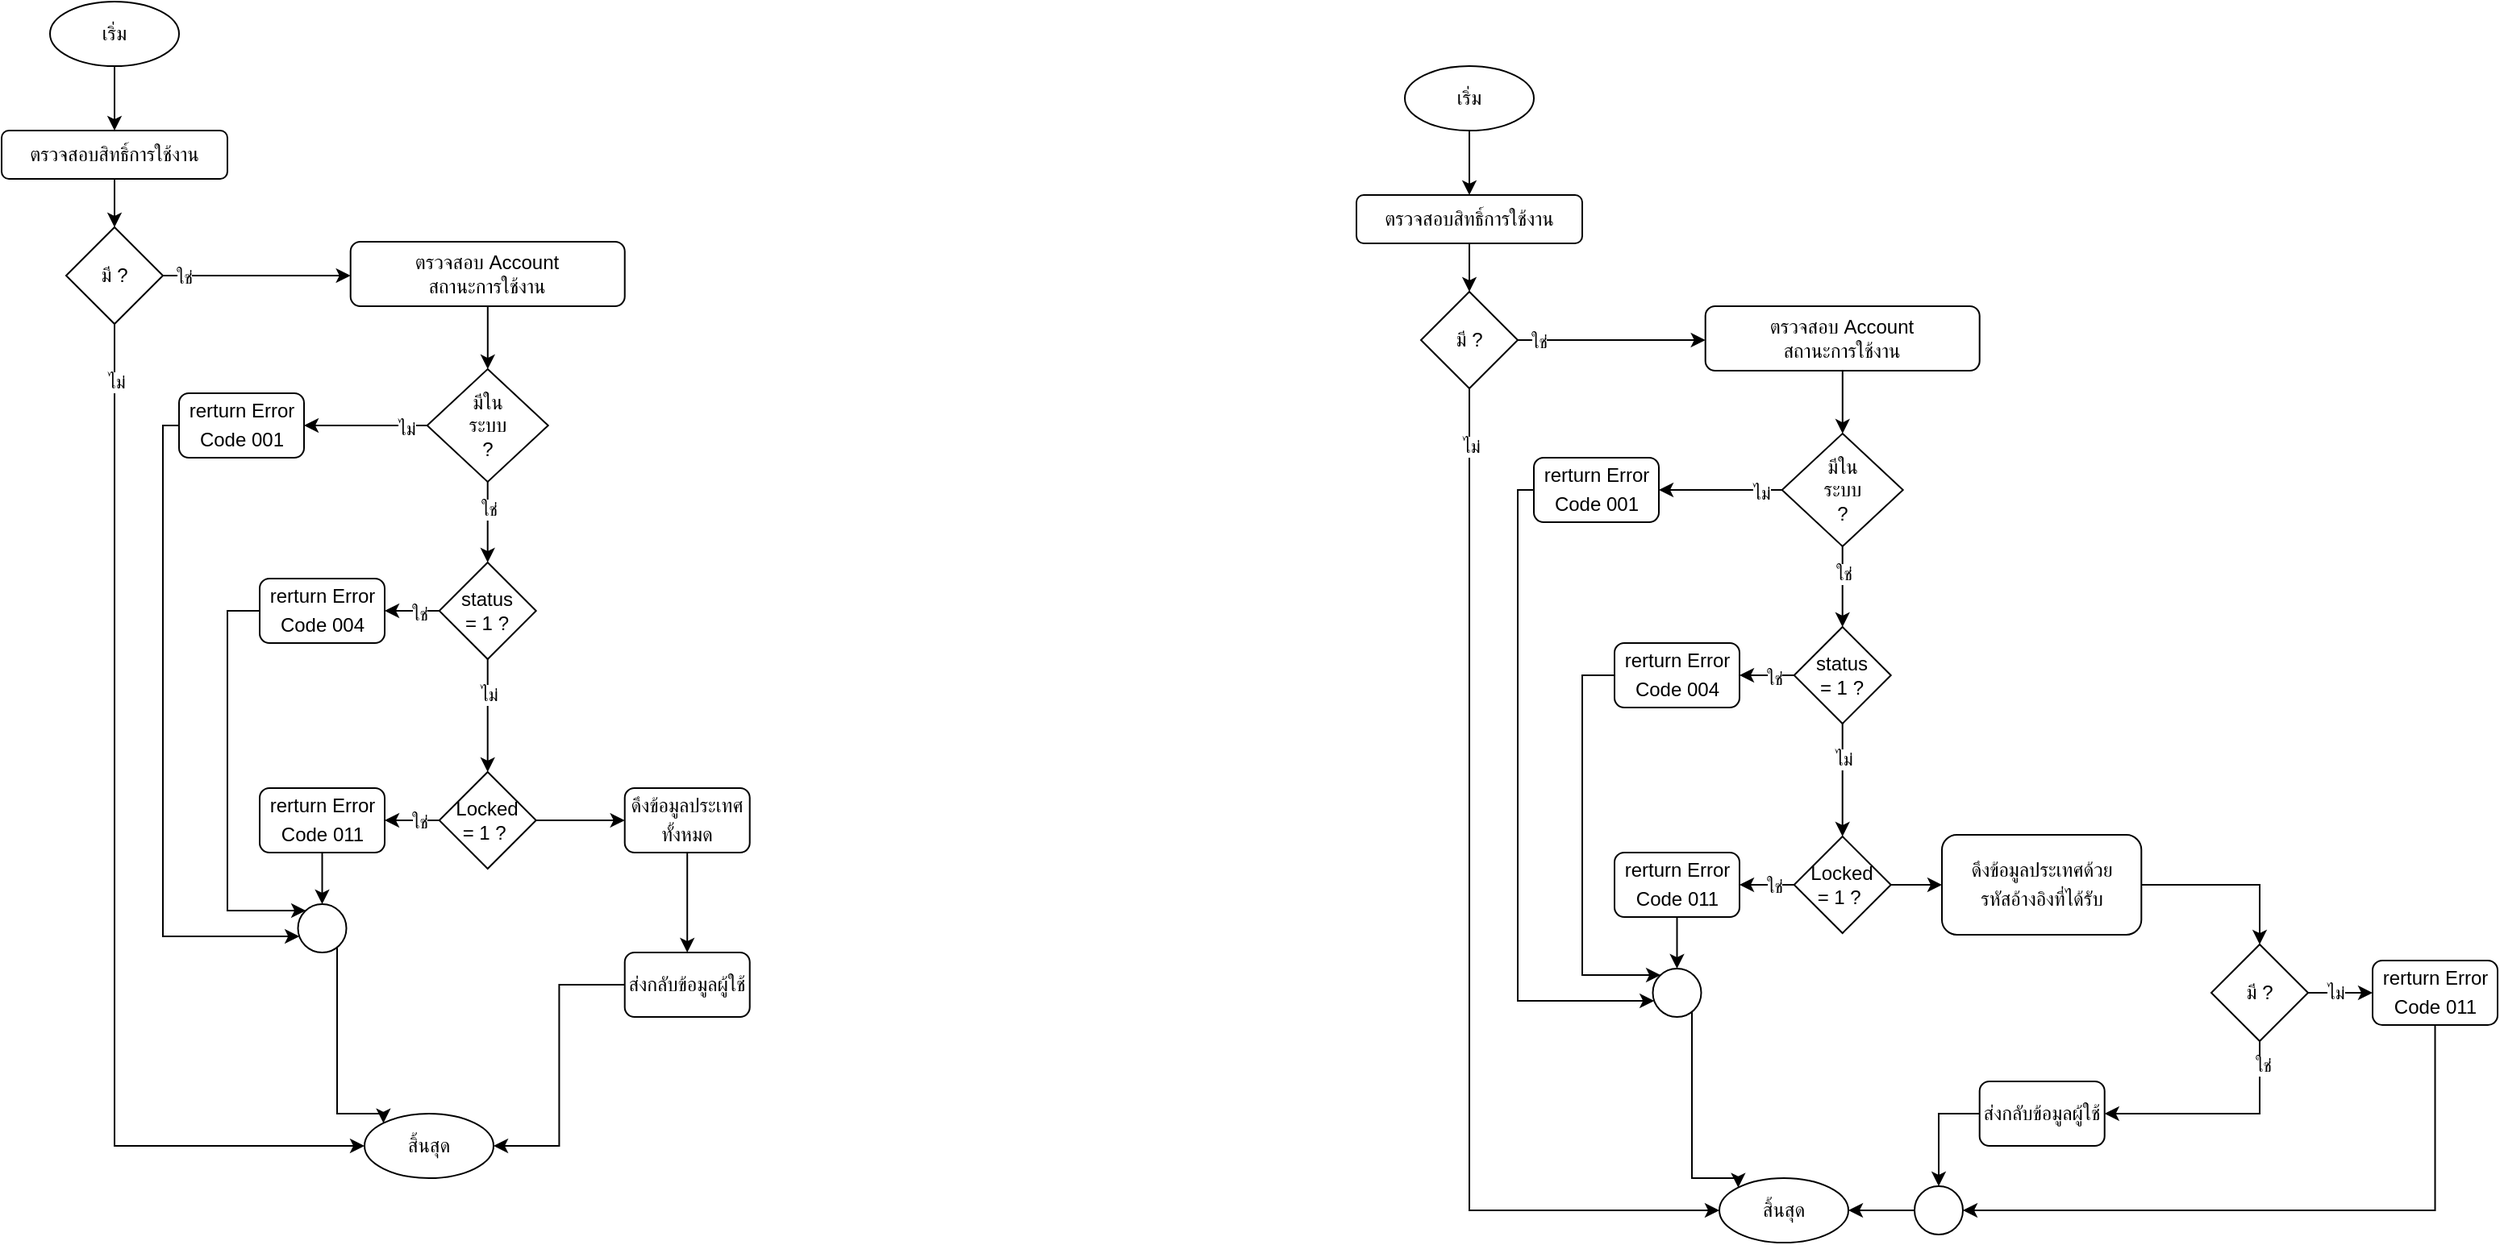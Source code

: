 <mxfile version="21.3.3" type="github">
  <diagram name="หน้า-1" id="7sXhP7ZqzX0lt-kFeuXz">
    <mxGraphModel dx="941" dy="824" grid="1" gridSize="10" guides="1" tooltips="1" connect="1" arrows="1" fold="1" page="1" pageScale="1" pageWidth="827" pageHeight="1169" math="0" shadow="0">
      <root>
        <mxCell id="0" />
        <mxCell id="1" parent="0" />
        <mxCell id="Af3XtyMXlbxBlgkmyVuq-3" value="" style="edgeStyle=orthogonalEdgeStyle;rounded=0;orthogonalLoop=1;jettySize=auto;html=1;" edge="1" parent="1" source="Af3XtyMXlbxBlgkmyVuq-1" target="Af3XtyMXlbxBlgkmyVuq-2">
          <mxGeometry relative="1" as="geometry" />
        </mxCell>
        <mxCell id="Af3XtyMXlbxBlgkmyVuq-1" value="เริ่ม" style="ellipse;whiteSpace=wrap;html=1;" vertex="1" parent="1">
          <mxGeometry x="70" y="40" width="80" height="40" as="geometry" />
        </mxCell>
        <mxCell id="Af3XtyMXlbxBlgkmyVuq-5" value="" style="edgeStyle=orthogonalEdgeStyle;rounded=0;orthogonalLoop=1;jettySize=auto;html=1;" edge="1" parent="1" source="Af3XtyMXlbxBlgkmyVuq-2" target="Af3XtyMXlbxBlgkmyVuq-4">
          <mxGeometry relative="1" as="geometry" />
        </mxCell>
        <mxCell id="Af3XtyMXlbxBlgkmyVuq-2" value="ตรวจสอบสิทธิ์การใช้งาน" style="rounded=1;whiteSpace=wrap;html=1;" vertex="1" parent="1">
          <mxGeometry x="40" y="120" width="140" height="30" as="geometry" />
        </mxCell>
        <mxCell id="Af3XtyMXlbxBlgkmyVuq-7" style="edgeStyle=orthogonalEdgeStyle;rounded=0;orthogonalLoop=1;jettySize=auto;html=1;entryX=0;entryY=0.5;entryDx=0;entryDy=0;" edge="1" parent="1" source="Af3XtyMXlbxBlgkmyVuq-4" target="Af3XtyMXlbxBlgkmyVuq-6">
          <mxGeometry relative="1" as="geometry">
            <Array as="points">
              <mxPoint x="110" y="750" />
            </Array>
          </mxGeometry>
        </mxCell>
        <mxCell id="Af3XtyMXlbxBlgkmyVuq-8" value="ไม่" style="edgeLabel;html=1;align=center;verticalAlign=middle;resizable=0;points=[];" vertex="1" connectable="0" parent="Af3XtyMXlbxBlgkmyVuq-7">
          <mxGeometry x="-0.892" y="1" relative="1" as="geometry">
            <mxPoint as="offset" />
          </mxGeometry>
        </mxCell>
        <mxCell id="Af3XtyMXlbxBlgkmyVuq-10" value="" style="edgeStyle=orthogonalEdgeStyle;rounded=0;orthogonalLoop=1;jettySize=auto;html=1;" edge="1" parent="1" source="Af3XtyMXlbxBlgkmyVuq-4" target="Af3XtyMXlbxBlgkmyVuq-9">
          <mxGeometry relative="1" as="geometry">
            <Array as="points">
              <mxPoint x="220" y="210" />
              <mxPoint x="220" y="210" />
            </Array>
          </mxGeometry>
        </mxCell>
        <mxCell id="Af3XtyMXlbxBlgkmyVuq-25" value="ใช่" style="edgeLabel;html=1;align=center;verticalAlign=middle;resizable=0;points=[];" vertex="1" connectable="0" parent="Af3XtyMXlbxBlgkmyVuq-10">
          <mxGeometry x="-0.78" y="-1" relative="1" as="geometry">
            <mxPoint as="offset" />
          </mxGeometry>
        </mxCell>
        <mxCell id="Af3XtyMXlbxBlgkmyVuq-4" value="มี ?" style="rhombus;whiteSpace=wrap;html=1;" vertex="1" parent="1">
          <mxGeometry x="80" y="180" width="60" height="60" as="geometry" />
        </mxCell>
        <mxCell id="Af3XtyMXlbxBlgkmyVuq-6" value="สิ้นสุด" style="ellipse;whiteSpace=wrap;html=1;" vertex="1" parent="1">
          <mxGeometry x="265" y="730" width="80" height="40" as="geometry" />
        </mxCell>
        <mxCell id="Af3XtyMXlbxBlgkmyVuq-14" value="" style="edgeStyle=orthogonalEdgeStyle;rounded=0;orthogonalLoop=1;jettySize=auto;html=1;" edge="1" parent="1" source="Af3XtyMXlbxBlgkmyVuq-9" target="Af3XtyMXlbxBlgkmyVuq-11">
          <mxGeometry relative="1" as="geometry" />
        </mxCell>
        <mxCell id="Af3XtyMXlbxBlgkmyVuq-9" value="ตรวจสอบ Account &lt;br&gt;สถานะการใช้งาน" style="rounded=1;whiteSpace=wrap;html=1;" vertex="1" parent="1">
          <mxGeometry x="256.35" y="189" width="170" height="40" as="geometry" />
        </mxCell>
        <mxCell id="Af3XtyMXlbxBlgkmyVuq-15" value="" style="edgeStyle=orthogonalEdgeStyle;rounded=0;orthogonalLoop=1;jettySize=auto;html=1;" edge="1" parent="1" source="Af3XtyMXlbxBlgkmyVuq-11" target="Af3XtyMXlbxBlgkmyVuq-12">
          <mxGeometry relative="1" as="geometry" />
        </mxCell>
        <mxCell id="Af3XtyMXlbxBlgkmyVuq-42" value="ใช่" style="edgeLabel;html=1;align=center;verticalAlign=middle;resizable=0;points=[];" vertex="1" connectable="0" parent="Af3XtyMXlbxBlgkmyVuq-15">
          <mxGeometry x="-0.325" y="2" relative="1" as="geometry">
            <mxPoint x="-2" as="offset" />
          </mxGeometry>
        </mxCell>
        <mxCell id="Af3XtyMXlbxBlgkmyVuq-27" style="edgeStyle=orthogonalEdgeStyle;rounded=0;orthogonalLoop=1;jettySize=auto;html=1;" edge="1" parent="1" source="Af3XtyMXlbxBlgkmyVuq-11" target="Af3XtyMXlbxBlgkmyVuq-31">
          <mxGeometry relative="1" as="geometry">
            <mxPoint x="240.1" y="408" as="targetPoint" />
          </mxGeometry>
        </mxCell>
        <mxCell id="Af3XtyMXlbxBlgkmyVuq-41" value="ไม่" style="edgeLabel;html=1;align=center;verticalAlign=middle;resizable=0;points=[];" vertex="1" connectable="0" parent="Af3XtyMXlbxBlgkmyVuq-27">
          <mxGeometry x="-0.657" y="2" relative="1" as="geometry">
            <mxPoint as="offset" />
          </mxGeometry>
        </mxCell>
        <mxCell id="Af3XtyMXlbxBlgkmyVuq-11" value="มีใน&lt;br&gt;ระบบ &lt;br&gt;?" style="rhombus;whiteSpace=wrap;html=1;" vertex="1" parent="1">
          <mxGeometry x="303.85" y="268" width="75" height="70" as="geometry" />
        </mxCell>
        <mxCell id="Af3XtyMXlbxBlgkmyVuq-16" value="" style="edgeStyle=orthogonalEdgeStyle;rounded=0;orthogonalLoop=1;jettySize=auto;html=1;" edge="1" parent="1" source="Af3XtyMXlbxBlgkmyVuq-12" target="Af3XtyMXlbxBlgkmyVuq-13">
          <mxGeometry relative="1" as="geometry" />
        </mxCell>
        <mxCell id="Af3XtyMXlbxBlgkmyVuq-44" value="ไม่" style="edgeLabel;html=1;align=center;verticalAlign=middle;resizable=0;points=[];" vertex="1" connectable="0" parent="Af3XtyMXlbxBlgkmyVuq-16">
          <mxGeometry x="-0.374" relative="1" as="geometry">
            <mxPoint as="offset" />
          </mxGeometry>
        </mxCell>
        <mxCell id="Af3XtyMXlbxBlgkmyVuq-48" value="" style="edgeStyle=orthogonalEdgeStyle;rounded=0;orthogonalLoop=1;jettySize=auto;html=1;" edge="1" parent="1" source="Af3XtyMXlbxBlgkmyVuq-12" target="Af3XtyMXlbxBlgkmyVuq-47">
          <mxGeometry relative="1" as="geometry" />
        </mxCell>
        <mxCell id="Af3XtyMXlbxBlgkmyVuq-54" value="ใช่" style="edgeLabel;html=1;align=center;verticalAlign=middle;resizable=0;points=[];" vertex="1" connectable="0" parent="Af3XtyMXlbxBlgkmyVuq-48">
          <mxGeometry x="-0.461" y="2" relative="1" as="geometry">
            <mxPoint as="offset" />
          </mxGeometry>
        </mxCell>
        <mxCell id="Af3XtyMXlbxBlgkmyVuq-12" value="status&lt;br style=&quot;border-color: var(--border-color);&quot;&gt;= 1 ?" style="rhombus;whiteSpace=wrap;html=1;" vertex="1" parent="1">
          <mxGeometry x="311.35" y="388" width="60" height="60" as="geometry" />
        </mxCell>
        <mxCell id="Af3XtyMXlbxBlgkmyVuq-49" value="" style="edgeStyle=orthogonalEdgeStyle;rounded=0;orthogonalLoop=1;jettySize=auto;html=1;" edge="1" parent="1" source="Af3XtyMXlbxBlgkmyVuq-13" target="Af3XtyMXlbxBlgkmyVuq-37">
          <mxGeometry relative="1" as="geometry" />
        </mxCell>
        <mxCell id="Af3XtyMXlbxBlgkmyVuq-53" value="ใช่" style="edgeLabel;html=1;align=center;verticalAlign=middle;resizable=0;points=[];" vertex="1" connectable="0" parent="Af3XtyMXlbxBlgkmyVuq-49">
          <mxGeometry x="-0.461" y="1" relative="1" as="geometry">
            <mxPoint as="offset" />
          </mxGeometry>
        </mxCell>
        <mxCell id="Af3XtyMXlbxBlgkmyVuq-61" value="" style="edgeStyle=orthogonalEdgeStyle;rounded=0;orthogonalLoop=1;jettySize=auto;html=1;" edge="1" parent="1" source="Af3XtyMXlbxBlgkmyVuq-13" target="Af3XtyMXlbxBlgkmyVuq-55">
          <mxGeometry relative="1" as="geometry" />
        </mxCell>
        <mxCell id="Af3XtyMXlbxBlgkmyVuq-13" value="Locked&lt;br style=&quot;border-color: var(--border-color);&quot;&gt;= 1 ?&amp;nbsp;" style="rhombus;whiteSpace=wrap;html=1;" vertex="1" parent="1">
          <mxGeometry x="311.35" y="518" width="60" height="60" as="geometry" />
        </mxCell>
        <mxCell id="Af3XtyMXlbxBlgkmyVuq-34" style="edgeStyle=orthogonalEdgeStyle;rounded=0;orthogonalLoop=1;jettySize=auto;html=1;entryX=0;entryY=0;entryDx=0;entryDy=0;" edge="1" parent="1" source="Af3XtyMXlbxBlgkmyVuq-19" target="Af3XtyMXlbxBlgkmyVuq-6">
          <mxGeometry relative="1" as="geometry">
            <Array as="points">
              <mxPoint x="248" y="730" />
              <mxPoint x="277" y="730" />
            </Array>
          </mxGeometry>
        </mxCell>
        <mxCell id="Af3XtyMXlbxBlgkmyVuq-19" value="" style="ellipse;whiteSpace=wrap;html=1;aspect=fixed;" vertex="1" parent="1">
          <mxGeometry x="223.75" y="600" width="30" height="30" as="geometry" />
        </mxCell>
        <mxCell id="Af3XtyMXlbxBlgkmyVuq-32" style="edgeStyle=orthogonalEdgeStyle;rounded=0;orthogonalLoop=1;jettySize=auto;html=1;" edge="1" parent="1" source="Af3XtyMXlbxBlgkmyVuq-31" target="Af3XtyMXlbxBlgkmyVuq-19">
          <mxGeometry relative="1" as="geometry">
            <Array as="points">
              <mxPoint x="140" y="303" />
              <mxPoint x="140" y="620" />
            </Array>
          </mxGeometry>
        </mxCell>
        <mxCell id="Af3XtyMXlbxBlgkmyVuq-31" value="rerturn Error Code&amp;nbsp;001&lt;span style=&quot;font-size: medium; text-align: start;&quot;&gt;&lt;/span&gt;" style="rounded=1;whiteSpace=wrap;html=1;" vertex="1" parent="1">
          <mxGeometry x="150" y="283" width="77.5" height="40" as="geometry" />
        </mxCell>
        <mxCell id="Af3XtyMXlbxBlgkmyVuq-51" style="edgeStyle=orthogonalEdgeStyle;rounded=0;orthogonalLoop=1;jettySize=auto;html=1;entryX=0.5;entryY=0;entryDx=0;entryDy=0;" edge="1" parent="1" source="Af3XtyMXlbxBlgkmyVuq-37" target="Af3XtyMXlbxBlgkmyVuq-19">
          <mxGeometry relative="1" as="geometry" />
        </mxCell>
        <mxCell id="Af3XtyMXlbxBlgkmyVuq-37" value="rerturn Error Code&amp;nbsp;011&lt;span style=&quot;font-size: medium; text-align: start;&quot;&gt;&lt;/span&gt;" style="rounded=1;whiteSpace=wrap;html=1;" vertex="1" parent="1">
          <mxGeometry x="200.0" y="528" width="77.5" height="40" as="geometry" />
        </mxCell>
        <mxCell id="Af3XtyMXlbxBlgkmyVuq-50" style="edgeStyle=orthogonalEdgeStyle;rounded=0;orthogonalLoop=1;jettySize=auto;html=1;" edge="1" parent="1" source="Af3XtyMXlbxBlgkmyVuq-47" target="Af3XtyMXlbxBlgkmyVuq-19">
          <mxGeometry relative="1" as="geometry">
            <mxPoint x="240" y="610" as="targetPoint" />
            <Array as="points">
              <mxPoint x="180" y="418" />
              <mxPoint x="180" y="604" />
            </Array>
          </mxGeometry>
        </mxCell>
        <mxCell id="Af3XtyMXlbxBlgkmyVuq-47" value="rerturn Error Code&amp;nbsp;004&lt;span style=&quot;font-size: medium; text-align: start;&quot;&gt;&lt;/span&gt;" style="rounded=1;whiteSpace=wrap;html=1;" vertex="1" parent="1">
          <mxGeometry x="200.0" y="398" width="77.5" height="40" as="geometry" />
        </mxCell>
        <mxCell id="Af3XtyMXlbxBlgkmyVuq-60" value="" style="edgeStyle=orthogonalEdgeStyle;rounded=0;orthogonalLoop=1;jettySize=auto;html=1;" edge="1" parent="1" source="Af3XtyMXlbxBlgkmyVuq-55" target="Af3XtyMXlbxBlgkmyVuq-58">
          <mxGeometry relative="1" as="geometry" />
        </mxCell>
        <mxCell id="Af3XtyMXlbxBlgkmyVuq-55" value="ดึงข้อมูลประเทศทั้งหมด&lt;span style=&quot;font-size: medium; text-align: start;&quot;&gt;&lt;/span&gt;" style="rounded=1;whiteSpace=wrap;html=1;" vertex="1" parent="1">
          <mxGeometry x="426.35" y="528" width="77.5" height="40" as="geometry" />
        </mxCell>
        <mxCell id="Af3XtyMXlbxBlgkmyVuq-59" style="edgeStyle=orthogonalEdgeStyle;rounded=0;orthogonalLoop=1;jettySize=auto;html=1;entryX=1;entryY=0.5;entryDx=0;entryDy=0;" edge="1" parent="1" source="Af3XtyMXlbxBlgkmyVuq-58" target="Af3XtyMXlbxBlgkmyVuq-6">
          <mxGeometry relative="1" as="geometry" />
        </mxCell>
        <mxCell id="Af3XtyMXlbxBlgkmyVuq-58" value="ส่งกลับข้อมูลผู้ใช้" style="rounded=1;whiteSpace=wrap;html=1;" vertex="1" parent="1">
          <mxGeometry x="426.35" y="630" width="77.5" height="40" as="geometry" />
        </mxCell>
        <mxCell id="Af3XtyMXlbxBlgkmyVuq-106" value="เริ่ม" style="ellipse;whiteSpace=wrap;html=1;" vertex="1" parent="1">
          <mxGeometry x="910" y="80" width="80" height="40" as="geometry" />
        </mxCell>
        <mxCell id="Af3XtyMXlbxBlgkmyVuq-108" value="ตรวจสอบสิทธิ์การใช้งาน" style="rounded=1;whiteSpace=wrap;html=1;" vertex="1" parent="1">
          <mxGeometry x="880" y="160" width="140" height="30" as="geometry" />
        </mxCell>
        <mxCell id="Af3XtyMXlbxBlgkmyVuq-105" value="" style="edgeStyle=orthogonalEdgeStyle;rounded=0;orthogonalLoop=1;jettySize=auto;html=1;" edge="1" parent="1" source="Af3XtyMXlbxBlgkmyVuq-106" target="Af3XtyMXlbxBlgkmyVuq-108">
          <mxGeometry relative="1" as="geometry" />
        </mxCell>
        <mxCell id="Af3XtyMXlbxBlgkmyVuq-113" value="มี ?" style="rhombus;whiteSpace=wrap;html=1;" vertex="1" parent="1">
          <mxGeometry x="920" y="220" width="60" height="60" as="geometry" />
        </mxCell>
        <mxCell id="Af3XtyMXlbxBlgkmyVuq-107" value="" style="edgeStyle=orthogonalEdgeStyle;rounded=0;orthogonalLoop=1;jettySize=auto;html=1;" edge="1" parent="1" source="Af3XtyMXlbxBlgkmyVuq-108" target="Af3XtyMXlbxBlgkmyVuq-113">
          <mxGeometry relative="1" as="geometry" />
        </mxCell>
        <mxCell id="Af3XtyMXlbxBlgkmyVuq-114" value="สิ้นสุด" style="ellipse;whiteSpace=wrap;html=1;" vertex="1" parent="1">
          <mxGeometry x="1105" y="770" width="80" height="40" as="geometry" />
        </mxCell>
        <mxCell id="Af3XtyMXlbxBlgkmyVuq-109" style="edgeStyle=orthogonalEdgeStyle;rounded=0;orthogonalLoop=1;jettySize=auto;html=1;entryX=0;entryY=0.5;entryDx=0;entryDy=0;" edge="1" parent="1" source="Af3XtyMXlbxBlgkmyVuq-113" target="Af3XtyMXlbxBlgkmyVuq-114">
          <mxGeometry relative="1" as="geometry">
            <Array as="points">
              <mxPoint x="950" y="790" />
            </Array>
          </mxGeometry>
        </mxCell>
        <mxCell id="Af3XtyMXlbxBlgkmyVuq-110" value="ไม่" style="edgeLabel;html=1;align=center;verticalAlign=middle;resizable=0;points=[];" vertex="1" connectable="0" parent="Af3XtyMXlbxBlgkmyVuq-109">
          <mxGeometry x="-0.892" y="1" relative="1" as="geometry">
            <mxPoint as="offset" />
          </mxGeometry>
        </mxCell>
        <mxCell id="Af3XtyMXlbxBlgkmyVuq-116" value="ตรวจสอบ Account &lt;br&gt;สถานะการใช้งาน" style="rounded=1;whiteSpace=wrap;html=1;" vertex="1" parent="1">
          <mxGeometry x="1096.35" y="229" width="170" height="40" as="geometry" />
        </mxCell>
        <mxCell id="Af3XtyMXlbxBlgkmyVuq-111" value="" style="edgeStyle=orthogonalEdgeStyle;rounded=0;orthogonalLoop=1;jettySize=auto;html=1;" edge="1" parent="1" source="Af3XtyMXlbxBlgkmyVuq-113" target="Af3XtyMXlbxBlgkmyVuq-116">
          <mxGeometry relative="1" as="geometry">
            <Array as="points">
              <mxPoint x="1060" y="250" />
              <mxPoint x="1060" y="250" />
            </Array>
          </mxGeometry>
        </mxCell>
        <mxCell id="Af3XtyMXlbxBlgkmyVuq-112" value="ใช่" style="edgeLabel;html=1;align=center;verticalAlign=middle;resizable=0;points=[];" vertex="1" connectable="0" parent="Af3XtyMXlbxBlgkmyVuq-111">
          <mxGeometry x="-0.78" y="-1" relative="1" as="geometry">
            <mxPoint as="offset" />
          </mxGeometry>
        </mxCell>
        <mxCell id="Af3XtyMXlbxBlgkmyVuq-121" value="มีใน&lt;br&gt;ระบบ &lt;br&gt;?" style="rhombus;whiteSpace=wrap;html=1;" vertex="1" parent="1">
          <mxGeometry x="1143.85" y="308" width="75" height="70" as="geometry" />
        </mxCell>
        <mxCell id="Af3XtyMXlbxBlgkmyVuq-115" value="" style="edgeStyle=orthogonalEdgeStyle;rounded=0;orthogonalLoop=1;jettySize=auto;html=1;" edge="1" parent="1" source="Af3XtyMXlbxBlgkmyVuq-116" target="Af3XtyMXlbxBlgkmyVuq-121">
          <mxGeometry relative="1" as="geometry" />
        </mxCell>
        <mxCell id="Af3XtyMXlbxBlgkmyVuq-126" value="status&lt;br style=&quot;border-color: var(--border-color);&quot;&gt;= 1 ?" style="rhombus;whiteSpace=wrap;html=1;" vertex="1" parent="1">
          <mxGeometry x="1151.35" y="428" width="60" height="60" as="geometry" />
        </mxCell>
        <mxCell id="Af3XtyMXlbxBlgkmyVuq-117" value="" style="edgeStyle=orthogonalEdgeStyle;rounded=0;orthogonalLoop=1;jettySize=auto;html=1;" edge="1" parent="1" source="Af3XtyMXlbxBlgkmyVuq-121" target="Af3XtyMXlbxBlgkmyVuq-126">
          <mxGeometry relative="1" as="geometry" />
        </mxCell>
        <mxCell id="Af3XtyMXlbxBlgkmyVuq-118" value="ใช่" style="edgeLabel;html=1;align=center;verticalAlign=middle;resizable=0;points=[];" vertex="1" connectable="0" parent="Af3XtyMXlbxBlgkmyVuq-117">
          <mxGeometry x="-0.325" y="2" relative="1" as="geometry">
            <mxPoint x="-2" as="offset" />
          </mxGeometry>
        </mxCell>
        <mxCell id="Af3XtyMXlbxBlgkmyVuq-130" value="Locked&lt;br style=&quot;border-color: var(--border-color);&quot;&gt;= 1 ?&amp;nbsp;" style="rhombus;whiteSpace=wrap;html=1;" vertex="1" parent="1">
          <mxGeometry x="1151.35" y="558" width="60" height="60" as="geometry" />
        </mxCell>
        <mxCell id="Af3XtyMXlbxBlgkmyVuq-122" value="" style="edgeStyle=orthogonalEdgeStyle;rounded=0;orthogonalLoop=1;jettySize=auto;html=1;" edge="1" parent="1" source="Af3XtyMXlbxBlgkmyVuq-126" target="Af3XtyMXlbxBlgkmyVuq-130">
          <mxGeometry relative="1" as="geometry" />
        </mxCell>
        <mxCell id="Af3XtyMXlbxBlgkmyVuq-123" value="ไม่" style="edgeLabel;html=1;align=center;verticalAlign=middle;resizable=0;points=[];" vertex="1" connectable="0" parent="Af3XtyMXlbxBlgkmyVuq-122">
          <mxGeometry x="-0.374" relative="1" as="geometry">
            <mxPoint as="offset" />
          </mxGeometry>
        </mxCell>
        <mxCell id="Af3XtyMXlbxBlgkmyVuq-131" style="edgeStyle=orthogonalEdgeStyle;rounded=0;orthogonalLoop=1;jettySize=auto;html=1;entryX=0;entryY=0;entryDx=0;entryDy=0;" edge="1" parent="1" source="Af3XtyMXlbxBlgkmyVuq-132" target="Af3XtyMXlbxBlgkmyVuq-114">
          <mxGeometry relative="1" as="geometry">
            <Array as="points">
              <mxPoint x="1088" y="770" />
              <mxPoint x="1117" y="770" />
            </Array>
          </mxGeometry>
        </mxCell>
        <mxCell id="Af3XtyMXlbxBlgkmyVuq-132" value="" style="ellipse;whiteSpace=wrap;html=1;aspect=fixed;" vertex="1" parent="1">
          <mxGeometry x="1063.75" y="640" width="30" height="30" as="geometry" />
        </mxCell>
        <mxCell id="Af3XtyMXlbxBlgkmyVuq-133" style="edgeStyle=orthogonalEdgeStyle;rounded=0;orthogonalLoop=1;jettySize=auto;html=1;" edge="1" parent="1" source="Af3XtyMXlbxBlgkmyVuq-134" target="Af3XtyMXlbxBlgkmyVuq-132">
          <mxGeometry relative="1" as="geometry">
            <Array as="points">
              <mxPoint x="980" y="343" />
              <mxPoint x="980" y="660" />
            </Array>
          </mxGeometry>
        </mxCell>
        <mxCell id="Af3XtyMXlbxBlgkmyVuq-134" value="rerturn Error Code&amp;nbsp;001&lt;span style=&quot;font-size: medium; text-align: start;&quot;&gt;&lt;/span&gt;" style="rounded=1;whiteSpace=wrap;html=1;" vertex="1" parent="1">
          <mxGeometry x="990" y="323" width="77.5" height="40" as="geometry" />
        </mxCell>
        <mxCell id="Af3XtyMXlbxBlgkmyVuq-119" style="edgeStyle=orthogonalEdgeStyle;rounded=0;orthogonalLoop=1;jettySize=auto;html=1;" edge="1" parent="1" source="Af3XtyMXlbxBlgkmyVuq-121" target="Af3XtyMXlbxBlgkmyVuq-134">
          <mxGeometry relative="1" as="geometry">
            <mxPoint x="1080.1" y="448" as="targetPoint" />
          </mxGeometry>
        </mxCell>
        <mxCell id="Af3XtyMXlbxBlgkmyVuq-120" value="ไม่" style="edgeLabel;html=1;align=center;verticalAlign=middle;resizable=0;points=[];" vertex="1" connectable="0" parent="Af3XtyMXlbxBlgkmyVuq-119">
          <mxGeometry x="-0.657" y="2" relative="1" as="geometry">
            <mxPoint as="offset" />
          </mxGeometry>
        </mxCell>
        <mxCell id="Af3XtyMXlbxBlgkmyVuq-135" style="edgeStyle=orthogonalEdgeStyle;rounded=0;orthogonalLoop=1;jettySize=auto;html=1;entryX=0.5;entryY=0;entryDx=0;entryDy=0;" edge="1" parent="1" source="Af3XtyMXlbxBlgkmyVuq-136" target="Af3XtyMXlbxBlgkmyVuq-132">
          <mxGeometry relative="1" as="geometry" />
        </mxCell>
        <mxCell id="Af3XtyMXlbxBlgkmyVuq-136" value="rerturn Error Code&amp;nbsp;011&lt;span style=&quot;font-size: medium; text-align: start;&quot;&gt;&lt;/span&gt;" style="rounded=1;whiteSpace=wrap;html=1;" vertex="1" parent="1">
          <mxGeometry x="1040" y="568" width="77.5" height="40" as="geometry" />
        </mxCell>
        <mxCell id="Af3XtyMXlbxBlgkmyVuq-127" value="" style="edgeStyle=orthogonalEdgeStyle;rounded=0;orthogonalLoop=1;jettySize=auto;html=1;" edge="1" parent="1" source="Af3XtyMXlbxBlgkmyVuq-130" target="Af3XtyMXlbxBlgkmyVuq-136">
          <mxGeometry relative="1" as="geometry" />
        </mxCell>
        <mxCell id="Af3XtyMXlbxBlgkmyVuq-128" value="ใช่" style="edgeLabel;html=1;align=center;verticalAlign=middle;resizable=0;points=[];" vertex="1" connectable="0" parent="Af3XtyMXlbxBlgkmyVuq-127">
          <mxGeometry x="-0.461" y="1" relative="1" as="geometry">
            <mxPoint as="offset" />
          </mxGeometry>
        </mxCell>
        <mxCell id="Af3XtyMXlbxBlgkmyVuq-137" style="edgeStyle=orthogonalEdgeStyle;rounded=0;orthogonalLoop=1;jettySize=auto;html=1;" edge="1" parent="1" source="Af3XtyMXlbxBlgkmyVuq-138" target="Af3XtyMXlbxBlgkmyVuq-132">
          <mxGeometry relative="1" as="geometry">
            <mxPoint x="1080" y="650" as="targetPoint" />
            <Array as="points">
              <mxPoint x="1020" y="458" />
              <mxPoint x="1020" y="644" />
            </Array>
          </mxGeometry>
        </mxCell>
        <mxCell id="Af3XtyMXlbxBlgkmyVuq-138" value="rerturn Error Code&amp;nbsp;004&lt;span style=&quot;font-size: medium; text-align: start;&quot;&gt;&lt;/span&gt;" style="rounded=1;whiteSpace=wrap;html=1;" vertex="1" parent="1">
          <mxGeometry x="1040" y="438" width="77.5" height="40" as="geometry" />
        </mxCell>
        <mxCell id="Af3XtyMXlbxBlgkmyVuq-124" value="" style="edgeStyle=orthogonalEdgeStyle;rounded=0;orthogonalLoop=1;jettySize=auto;html=1;" edge="1" parent="1" source="Af3XtyMXlbxBlgkmyVuq-126" target="Af3XtyMXlbxBlgkmyVuq-138">
          <mxGeometry relative="1" as="geometry" />
        </mxCell>
        <mxCell id="Af3XtyMXlbxBlgkmyVuq-125" value="ใช่" style="edgeLabel;html=1;align=center;verticalAlign=middle;resizable=0;points=[];" vertex="1" connectable="0" parent="Af3XtyMXlbxBlgkmyVuq-124">
          <mxGeometry x="-0.461" y="2" relative="1" as="geometry">
            <mxPoint as="offset" />
          </mxGeometry>
        </mxCell>
        <mxCell id="Af3XtyMXlbxBlgkmyVuq-140" value="ดึงข้อมูลประเทศด้วย&lt;br&gt;รหัสอ้างอิงที่ได้รับ&lt;span style=&quot;font-size: medium; text-align: start;&quot;&gt;&lt;/span&gt;" style="rounded=1;whiteSpace=wrap;html=1;" vertex="1" parent="1">
          <mxGeometry x="1243" y="557" width="123.65" height="62" as="geometry" />
        </mxCell>
        <mxCell id="Af3XtyMXlbxBlgkmyVuq-129" value="" style="edgeStyle=orthogonalEdgeStyle;rounded=0;orthogonalLoop=1;jettySize=auto;html=1;" edge="1" parent="1" source="Af3XtyMXlbxBlgkmyVuq-130" target="Af3XtyMXlbxBlgkmyVuq-140">
          <mxGeometry relative="1" as="geometry" />
        </mxCell>
        <mxCell id="Af3XtyMXlbxBlgkmyVuq-141" style="edgeStyle=orthogonalEdgeStyle;rounded=0;orthogonalLoop=1;jettySize=auto;html=1;" edge="1" parent="1" source="Af3XtyMXlbxBlgkmyVuq-142" target="Af3XtyMXlbxBlgkmyVuq-149">
          <mxGeometry relative="1" as="geometry" />
        </mxCell>
        <mxCell id="Af3XtyMXlbxBlgkmyVuq-142" value="ส่งกลับข้อมูลผู้ใช้" style="rounded=1;whiteSpace=wrap;html=1;" vertex="1" parent="1">
          <mxGeometry x="1266.35" y="710" width="77.5" height="40" as="geometry" />
        </mxCell>
        <mxCell id="Af3XtyMXlbxBlgkmyVuq-143" style="edgeStyle=orthogonalEdgeStyle;rounded=0;orthogonalLoop=1;jettySize=auto;html=1;entryX=1;entryY=0.5;entryDx=0;entryDy=0;" edge="1" parent="1" source="Af3XtyMXlbxBlgkmyVuq-144" target="Af3XtyMXlbxBlgkmyVuq-142">
          <mxGeometry relative="1" as="geometry">
            <Array as="points">
              <mxPoint x="1440" y="730" />
            </Array>
          </mxGeometry>
        </mxCell>
        <mxCell id="Af3XtyMXlbxBlgkmyVuq-152" value="ใช่" style="edgeLabel;html=1;align=center;verticalAlign=middle;resizable=0;points=[];" vertex="1" connectable="0" parent="Af3XtyMXlbxBlgkmyVuq-143">
          <mxGeometry x="-0.797" y="2" relative="1" as="geometry">
            <mxPoint as="offset" />
          </mxGeometry>
        </mxCell>
        <mxCell id="Af3XtyMXlbxBlgkmyVuq-147" value="" style="edgeStyle=orthogonalEdgeStyle;rounded=0;orthogonalLoop=1;jettySize=auto;html=1;" edge="1" parent="1" source="Af3XtyMXlbxBlgkmyVuq-144" target="Af3XtyMXlbxBlgkmyVuq-146">
          <mxGeometry relative="1" as="geometry" />
        </mxCell>
        <mxCell id="Af3XtyMXlbxBlgkmyVuq-151" value="ไม่" style="edgeLabel;html=1;align=center;verticalAlign=middle;resizable=0;points=[];" vertex="1" connectable="0" parent="Af3XtyMXlbxBlgkmyVuq-147">
          <mxGeometry x="-0.164" relative="1" as="geometry">
            <mxPoint as="offset" />
          </mxGeometry>
        </mxCell>
        <mxCell id="Af3XtyMXlbxBlgkmyVuq-144" value="มี ?" style="rhombus;whiteSpace=wrap;html=1;" vertex="1" parent="1">
          <mxGeometry x="1410" y="625" width="60" height="60" as="geometry" />
        </mxCell>
        <mxCell id="Af3XtyMXlbxBlgkmyVuq-139" value="" style="edgeStyle=orthogonalEdgeStyle;rounded=0;orthogonalLoop=1;jettySize=auto;html=1;" edge="1" parent="1" source="Af3XtyMXlbxBlgkmyVuq-140" target="Af3XtyMXlbxBlgkmyVuq-144">
          <mxGeometry relative="1" as="geometry" />
        </mxCell>
        <mxCell id="Af3XtyMXlbxBlgkmyVuq-148" style="edgeStyle=orthogonalEdgeStyle;rounded=0;orthogonalLoop=1;jettySize=auto;html=1;entryX=1;entryY=0.5;entryDx=0;entryDy=0;" edge="1" parent="1" source="Af3XtyMXlbxBlgkmyVuq-146" target="Af3XtyMXlbxBlgkmyVuq-149">
          <mxGeometry relative="1" as="geometry">
            <mxPoint x="1540" y="790" as="targetPoint" />
            <Array as="points">
              <mxPoint x="1549" y="790" />
            </Array>
          </mxGeometry>
        </mxCell>
        <mxCell id="Af3XtyMXlbxBlgkmyVuq-146" value="rerturn Error Code&amp;nbsp;011&lt;span style=&quot;font-size: medium; text-align: start;&quot;&gt;&lt;/span&gt;" style="rounded=1;whiteSpace=wrap;html=1;" vertex="1" parent="1">
          <mxGeometry x="1510" y="635" width="77.5" height="40" as="geometry" />
        </mxCell>
        <mxCell id="Af3XtyMXlbxBlgkmyVuq-150" style="edgeStyle=orthogonalEdgeStyle;rounded=0;orthogonalLoop=1;jettySize=auto;html=1;" edge="1" parent="1" source="Af3XtyMXlbxBlgkmyVuq-149" target="Af3XtyMXlbxBlgkmyVuq-114">
          <mxGeometry relative="1" as="geometry" />
        </mxCell>
        <mxCell id="Af3XtyMXlbxBlgkmyVuq-149" value="" style="ellipse;whiteSpace=wrap;html=1;aspect=fixed;" vertex="1" parent="1">
          <mxGeometry x="1226" y="775" width="30" height="30" as="geometry" />
        </mxCell>
      </root>
    </mxGraphModel>
  </diagram>
</mxfile>
